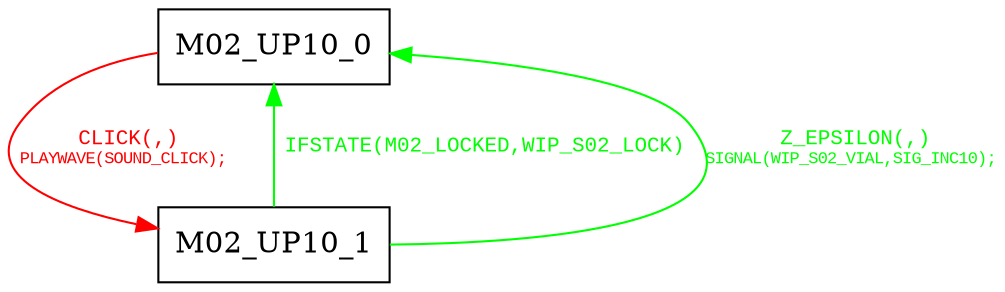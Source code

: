 digraph {
 node [shape=record];
"M02_UP10_0" -> "M02_UP10_1"[color=red, fontcolor=red, label=< <font face="Courier New" point-size="10">
CLICK(,)<br/>
<font point-size="8">PLAYWAVE(SOUND_CLICK);<br align="left"/>
</font></font>>];
"M02_UP10_1" -> "M02_UP10_0"[color=green, fontcolor=green, label=< <font face="Courier New" point-size="10">
IFSTATE(M02_LOCKED,WIP_S02_LOCK)<br/>
</font>>];
"M02_UP10_1" -> "M02_UP10_0"[color=green, fontcolor=green, label=< <font face="Courier New" point-size="10">
Z_EPSILON(,)<br/>
<font point-size="8">SIGNAL(WIP_S02_VIAL,SIG_INC10);<br align="left"/>
</font></font>>];
}
